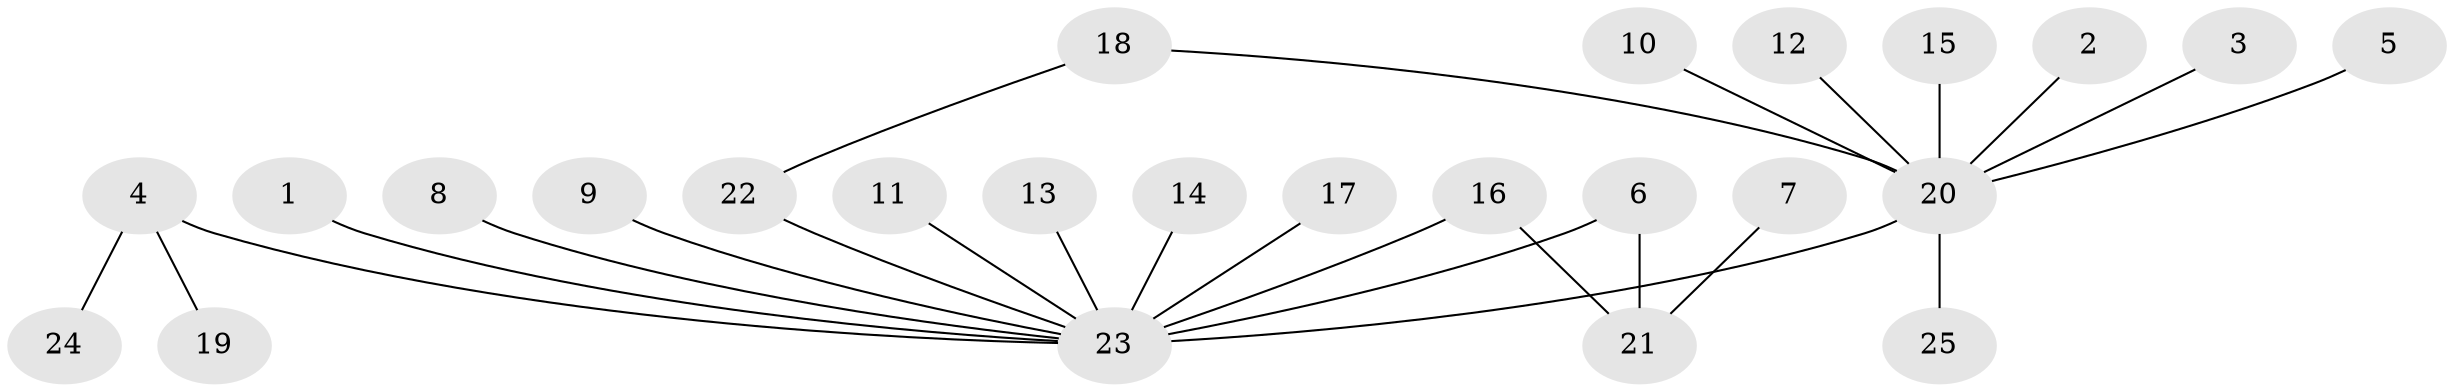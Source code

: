 // original degree distribution, {3: 0.14, 7: 0.02, 13: 0.02, 1: 0.6, 14: 0.02, 5: 0.02, 4: 0.04, 2: 0.14}
// Generated by graph-tools (version 1.1) at 2025/26/03/09/25 03:26:04]
// undirected, 25 vertices, 26 edges
graph export_dot {
graph [start="1"]
  node [color=gray90,style=filled];
  1;
  2;
  3;
  4;
  5;
  6;
  7;
  8;
  9;
  10;
  11;
  12;
  13;
  14;
  15;
  16;
  17;
  18;
  19;
  20;
  21;
  22;
  23;
  24;
  25;
  1 -- 23 [weight=1.0];
  2 -- 20 [weight=1.0];
  3 -- 20 [weight=1.0];
  4 -- 19 [weight=1.0];
  4 -- 23 [weight=1.0];
  4 -- 24 [weight=1.0];
  5 -- 20 [weight=1.0];
  6 -- 21 [weight=1.0];
  6 -- 23 [weight=1.0];
  7 -- 21 [weight=1.0];
  8 -- 23 [weight=1.0];
  9 -- 23 [weight=1.0];
  10 -- 20 [weight=2.0];
  11 -- 23 [weight=1.0];
  12 -- 20 [weight=1.0];
  13 -- 23 [weight=1.0];
  14 -- 23 [weight=1.0];
  15 -- 20 [weight=1.0];
  16 -- 21 [weight=1.0];
  16 -- 23 [weight=1.0];
  17 -- 23 [weight=2.0];
  18 -- 20 [weight=1.0];
  18 -- 22 [weight=1.0];
  20 -- 23 [weight=2.0];
  20 -- 25 [weight=1.0];
  22 -- 23 [weight=1.0];
}
